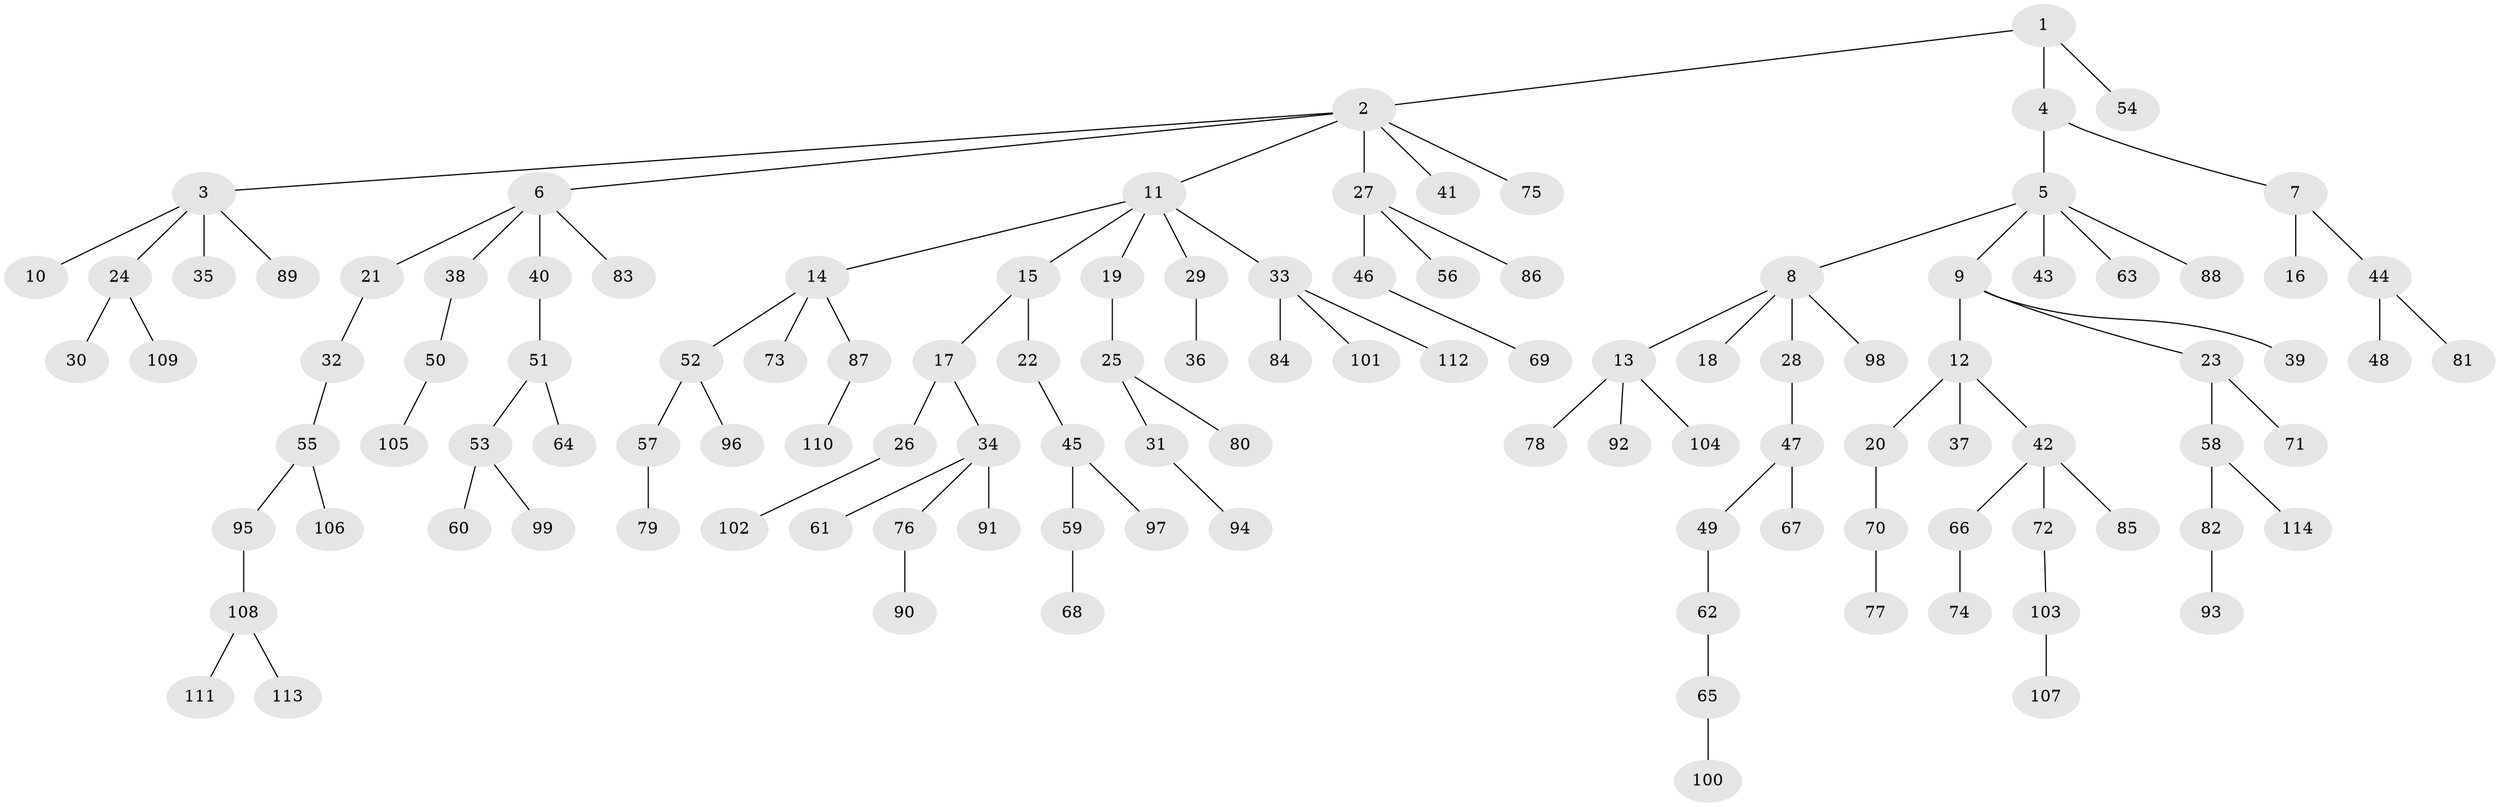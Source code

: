 // coarse degree distribution, {2: 0.24358974358974358, 10: 0.01282051282051282, 4: 0.05128205128205128, 3: 0.1282051282051282, 5: 0.01282051282051282, 1: 0.5256410256410257, 8: 0.01282051282051282, 6: 0.01282051282051282}
// Generated by graph-tools (version 1.1) at 2025/24/03/03/25 07:24:08]
// undirected, 114 vertices, 113 edges
graph export_dot {
graph [start="1"]
  node [color=gray90,style=filled];
  1;
  2;
  3;
  4;
  5;
  6;
  7;
  8;
  9;
  10;
  11;
  12;
  13;
  14;
  15;
  16;
  17;
  18;
  19;
  20;
  21;
  22;
  23;
  24;
  25;
  26;
  27;
  28;
  29;
  30;
  31;
  32;
  33;
  34;
  35;
  36;
  37;
  38;
  39;
  40;
  41;
  42;
  43;
  44;
  45;
  46;
  47;
  48;
  49;
  50;
  51;
  52;
  53;
  54;
  55;
  56;
  57;
  58;
  59;
  60;
  61;
  62;
  63;
  64;
  65;
  66;
  67;
  68;
  69;
  70;
  71;
  72;
  73;
  74;
  75;
  76;
  77;
  78;
  79;
  80;
  81;
  82;
  83;
  84;
  85;
  86;
  87;
  88;
  89;
  90;
  91;
  92;
  93;
  94;
  95;
  96;
  97;
  98;
  99;
  100;
  101;
  102;
  103;
  104;
  105;
  106;
  107;
  108;
  109;
  110;
  111;
  112;
  113;
  114;
  1 -- 2;
  1 -- 4;
  1 -- 54;
  2 -- 3;
  2 -- 6;
  2 -- 11;
  2 -- 27;
  2 -- 41;
  2 -- 75;
  3 -- 10;
  3 -- 24;
  3 -- 35;
  3 -- 89;
  4 -- 5;
  4 -- 7;
  5 -- 8;
  5 -- 9;
  5 -- 43;
  5 -- 63;
  5 -- 88;
  6 -- 21;
  6 -- 38;
  6 -- 40;
  6 -- 83;
  7 -- 16;
  7 -- 44;
  8 -- 13;
  8 -- 18;
  8 -- 28;
  8 -- 98;
  9 -- 12;
  9 -- 23;
  9 -- 39;
  11 -- 14;
  11 -- 15;
  11 -- 19;
  11 -- 29;
  11 -- 33;
  12 -- 20;
  12 -- 37;
  12 -- 42;
  13 -- 78;
  13 -- 92;
  13 -- 104;
  14 -- 52;
  14 -- 73;
  14 -- 87;
  15 -- 17;
  15 -- 22;
  17 -- 26;
  17 -- 34;
  19 -- 25;
  20 -- 70;
  21 -- 32;
  22 -- 45;
  23 -- 58;
  23 -- 71;
  24 -- 30;
  24 -- 109;
  25 -- 31;
  25 -- 80;
  26 -- 102;
  27 -- 46;
  27 -- 56;
  27 -- 86;
  28 -- 47;
  29 -- 36;
  31 -- 94;
  32 -- 55;
  33 -- 84;
  33 -- 101;
  33 -- 112;
  34 -- 61;
  34 -- 76;
  34 -- 91;
  38 -- 50;
  40 -- 51;
  42 -- 66;
  42 -- 72;
  42 -- 85;
  44 -- 48;
  44 -- 81;
  45 -- 59;
  45 -- 97;
  46 -- 69;
  47 -- 49;
  47 -- 67;
  49 -- 62;
  50 -- 105;
  51 -- 53;
  51 -- 64;
  52 -- 57;
  52 -- 96;
  53 -- 60;
  53 -- 99;
  55 -- 95;
  55 -- 106;
  57 -- 79;
  58 -- 82;
  58 -- 114;
  59 -- 68;
  62 -- 65;
  65 -- 100;
  66 -- 74;
  70 -- 77;
  72 -- 103;
  76 -- 90;
  82 -- 93;
  87 -- 110;
  95 -- 108;
  103 -- 107;
  108 -- 111;
  108 -- 113;
}
